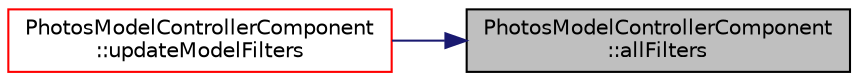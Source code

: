 digraph "PhotosModelControllerComponent::allFilters"
{
 // LATEX_PDF_SIZE
  edge [fontname="Helvetica",fontsize="10",labelfontname="Helvetica",labelfontsize="10"];
  node [fontname="Helvetica",fontsize="10",shape=record];
  rankdir="RL";
  Node1 [label="PhotosModelControllerComponent\l::allFilters",height=0.2,width=0.4,color="black", fillcolor="grey75", style="filled", fontcolor="black",tooltip=" "];
  Node1 -> Node2 [dir="back",color="midnightblue",fontsize="10",style="solid",fontname="Helvetica"];
  Node2 [label="PhotosModelControllerComponent\l::updateModelFilters",height=0.2,width=0.4,color="red", fillcolor="white", style="filled",URL="$class_photos_model_controller_component.html#a94d710b210a425a062186efe0bf04238",tooltip=" "];
}
